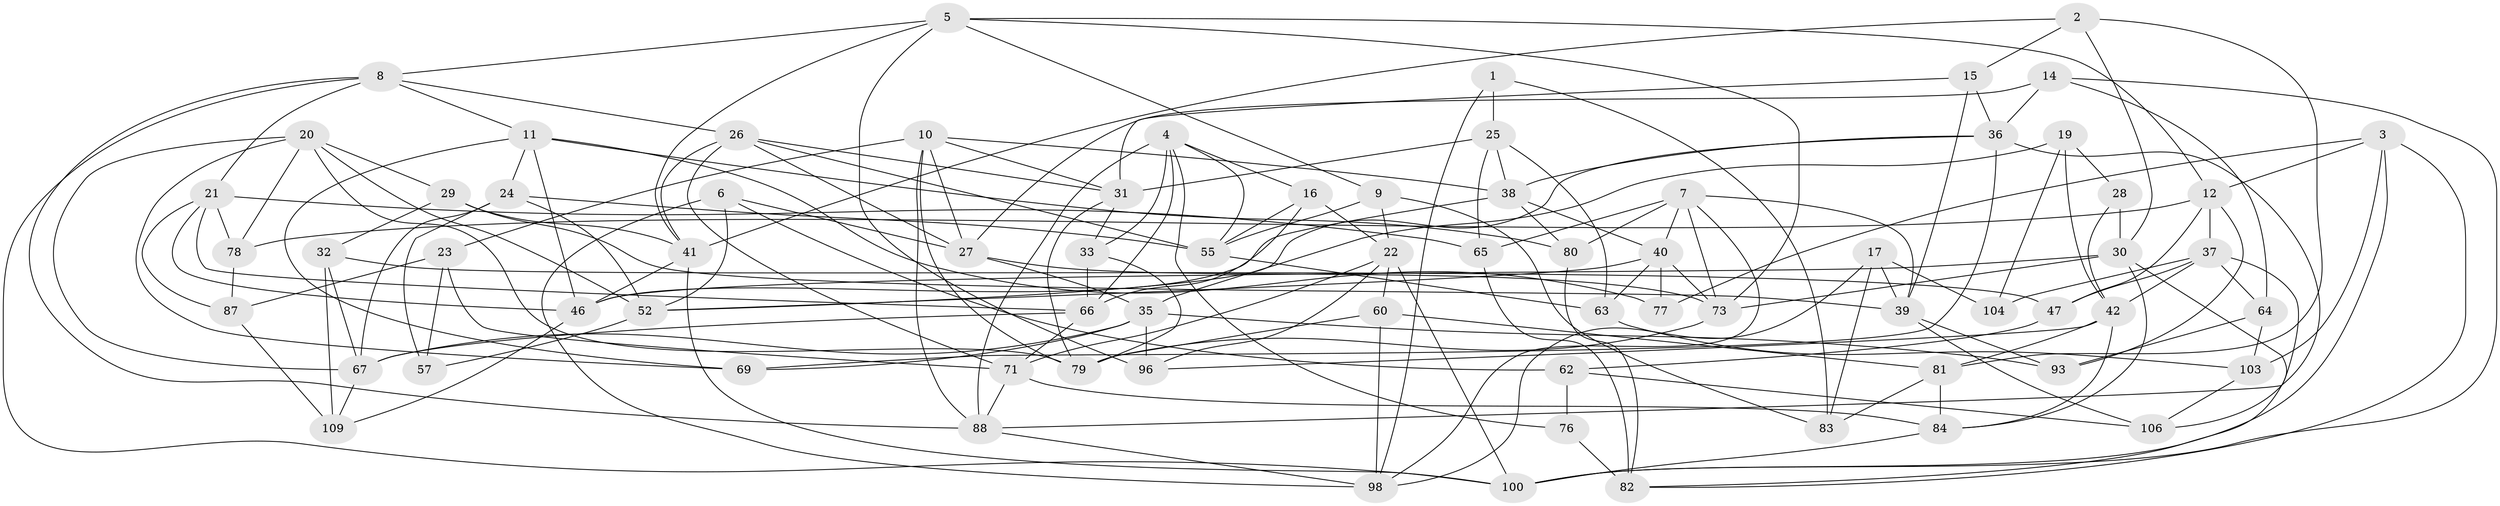 // Generated by graph-tools (version 1.1) at 2025/24/03/03/25 07:24:28]
// undirected, 73 vertices, 179 edges
graph export_dot {
graph [start="1"]
  node [color=gray90,style=filled];
  1;
  2;
  3 [super="+18"];
  4 [super="+108"];
  5 [super="+34"];
  6;
  7 [super="+112"];
  8 [super="+48"];
  9;
  10 [super="+43"];
  11 [super="+13"];
  12 [super="+50"];
  14;
  15;
  16;
  17;
  19 [super="+74"];
  20 [super="+68"];
  21 [super="+61"];
  22 [super="+111"];
  23;
  24 [super="+59"];
  25 [super="+101"];
  26 [super="+53"];
  27 [super="+75"];
  28;
  29;
  30 [super="+110"];
  31 [super="+91"];
  32;
  33;
  35 [super="+86"];
  36 [super="+90"];
  37 [super="+70"];
  38 [super="+44"];
  39 [super="+54"];
  40 [super="+94"];
  41 [super="+45"];
  42 [super="+49"];
  46 [super="+51"];
  47;
  52 [super="+56"];
  55 [super="+58"];
  57;
  60;
  62;
  63;
  64;
  65;
  66 [super="+92"];
  67 [super="+107"];
  69;
  71 [super="+72"];
  73 [super="+97"];
  76;
  77;
  78;
  79 [super="+89"];
  80;
  81 [super="+99"];
  82 [super="+95"];
  83;
  84 [super="+85"];
  87;
  88 [super="+105"];
  93;
  96;
  98 [super="+102"];
  100 [super="+113"];
  103;
  104;
  106;
  109;
  1 -- 83;
  1 -- 25 [weight=2];
  1 -- 98;
  2 -- 15;
  2 -- 41;
  2 -- 81;
  2 -- 30;
  3 -- 103;
  3 -- 77 [weight=2];
  3 -- 82;
  3 -- 12;
  3 -- 100;
  4 -- 33;
  4 -- 88;
  4 -- 16;
  4 -- 76;
  4 -- 55;
  4 -- 66;
  5 -- 96;
  5 -- 73;
  5 -- 9;
  5 -- 12;
  5 -- 41;
  5 -- 8;
  6 -- 62;
  6 -- 98;
  6 -- 52;
  6 -- 27;
  7 -- 80;
  7 -- 39;
  7 -- 73;
  7 -- 65;
  7 -- 98;
  7 -- 40;
  8 -- 11;
  8 -- 100;
  8 -- 26;
  8 -- 21;
  8 -- 88;
  9 -- 83;
  9 -- 22;
  9 -- 55;
  10 -- 31;
  10 -- 27;
  10 -- 88;
  10 -- 79;
  10 -- 38;
  10 -- 23;
  11 -- 80;
  11 -- 77;
  11 -- 24;
  11 -- 69;
  11 -- 46;
  12 -- 78;
  12 -- 93;
  12 -- 37;
  12 -- 47;
  14 -- 27;
  14 -- 64;
  14 -- 100;
  14 -- 36;
  15 -- 31;
  15 -- 39;
  15 -- 36;
  16 -- 55;
  16 -- 22;
  16 -- 66;
  17 -- 83;
  17 -- 104;
  17 -- 98;
  17 -- 39;
  19 -- 28 [weight=2];
  19 -- 104 [weight=2];
  19 -- 35;
  19 -- 42;
  20 -- 69;
  20 -- 29;
  20 -- 79;
  20 -- 78;
  20 -- 67;
  20 -- 52;
  21 -- 66;
  21 -- 78;
  21 -- 65;
  21 -- 87;
  21 -- 46;
  22 -- 60;
  22 -- 96;
  22 -- 71;
  22 -- 100;
  23 -- 71;
  23 -- 87;
  23 -- 57;
  24 -- 52;
  24 -- 57 [weight=2];
  24 -- 67;
  24 -- 55;
  25 -- 65;
  25 -- 63;
  25 -- 38;
  25 -- 31;
  26 -- 71;
  26 -- 31;
  26 -- 41;
  26 -- 27;
  26 -- 55;
  27 -- 73;
  27 -- 35;
  28 -- 30;
  28 -- 42;
  29 -- 39;
  29 -- 41;
  29 -- 32;
  30 -- 84;
  30 -- 73;
  30 -- 82;
  30 -- 46;
  31 -- 79;
  31 -- 33;
  32 -- 47;
  32 -- 67;
  32 -- 109;
  33 -- 66;
  33 -- 79;
  35 -- 96;
  35 -- 69;
  35 -- 67;
  35 -- 93;
  36 -- 88;
  36 -- 52;
  36 -- 69;
  36 -- 38;
  37 -- 42;
  37 -- 104;
  37 -- 64;
  37 -- 106;
  37 -- 47;
  38 -- 80;
  38 -- 40;
  38 -- 46;
  39 -- 106;
  39 -- 93;
  40 -- 63;
  40 -- 52;
  40 -- 73;
  40 -- 77;
  41 -- 46;
  41 -- 100;
  42 -- 96;
  42 -- 81;
  42 -- 84;
  46 -- 109;
  47 -- 62;
  52 -- 57;
  55 -- 63;
  60 -- 98;
  60 -- 81;
  60 -- 79;
  62 -- 106;
  62 -- 76;
  63 -- 103;
  64 -- 93;
  64 -- 103;
  65 -- 82;
  66 -- 67;
  66 -- 71;
  67 -- 109;
  71 -- 84;
  71 -- 88;
  73 -- 79;
  76 -- 82 [weight=2];
  78 -- 87;
  80 -- 82;
  81 -- 83;
  81 -- 84 [weight=2];
  84 -- 100;
  87 -- 109;
  88 -- 98;
  103 -- 106;
}

